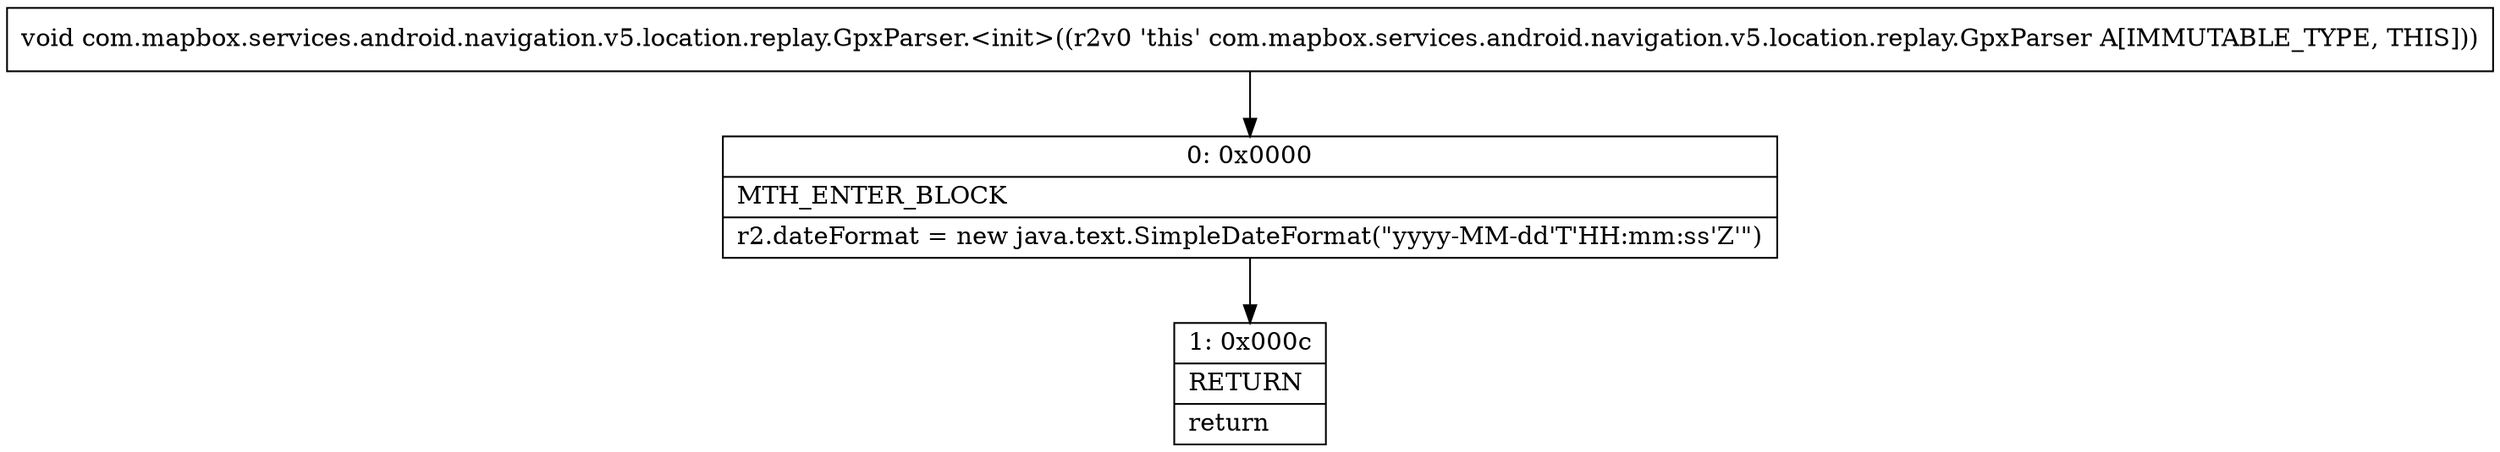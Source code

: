 digraph "CFG forcom.mapbox.services.android.navigation.v5.location.replay.GpxParser.\<init\>()V" {
Node_0 [shape=record,label="{0\:\ 0x0000|MTH_ENTER_BLOCK\l|r2.dateFormat = new java.text.SimpleDateFormat(\"yyyy\-MM\-dd'T'HH:mm:ss'Z'\")\l}"];
Node_1 [shape=record,label="{1\:\ 0x000c|RETURN\l|return\l}"];
MethodNode[shape=record,label="{void com.mapbox.services.android.navigation.v5.location.replay.GpxParser.\<init\>((r2v0 'this' com.mapbox.services.android.navigation.v5.location.replay.GpxParser A[IMMUTABLE_TYPE, THIS])) }"];
MethodNode -> Node_0;
Node_0 -> Node_1;
}

